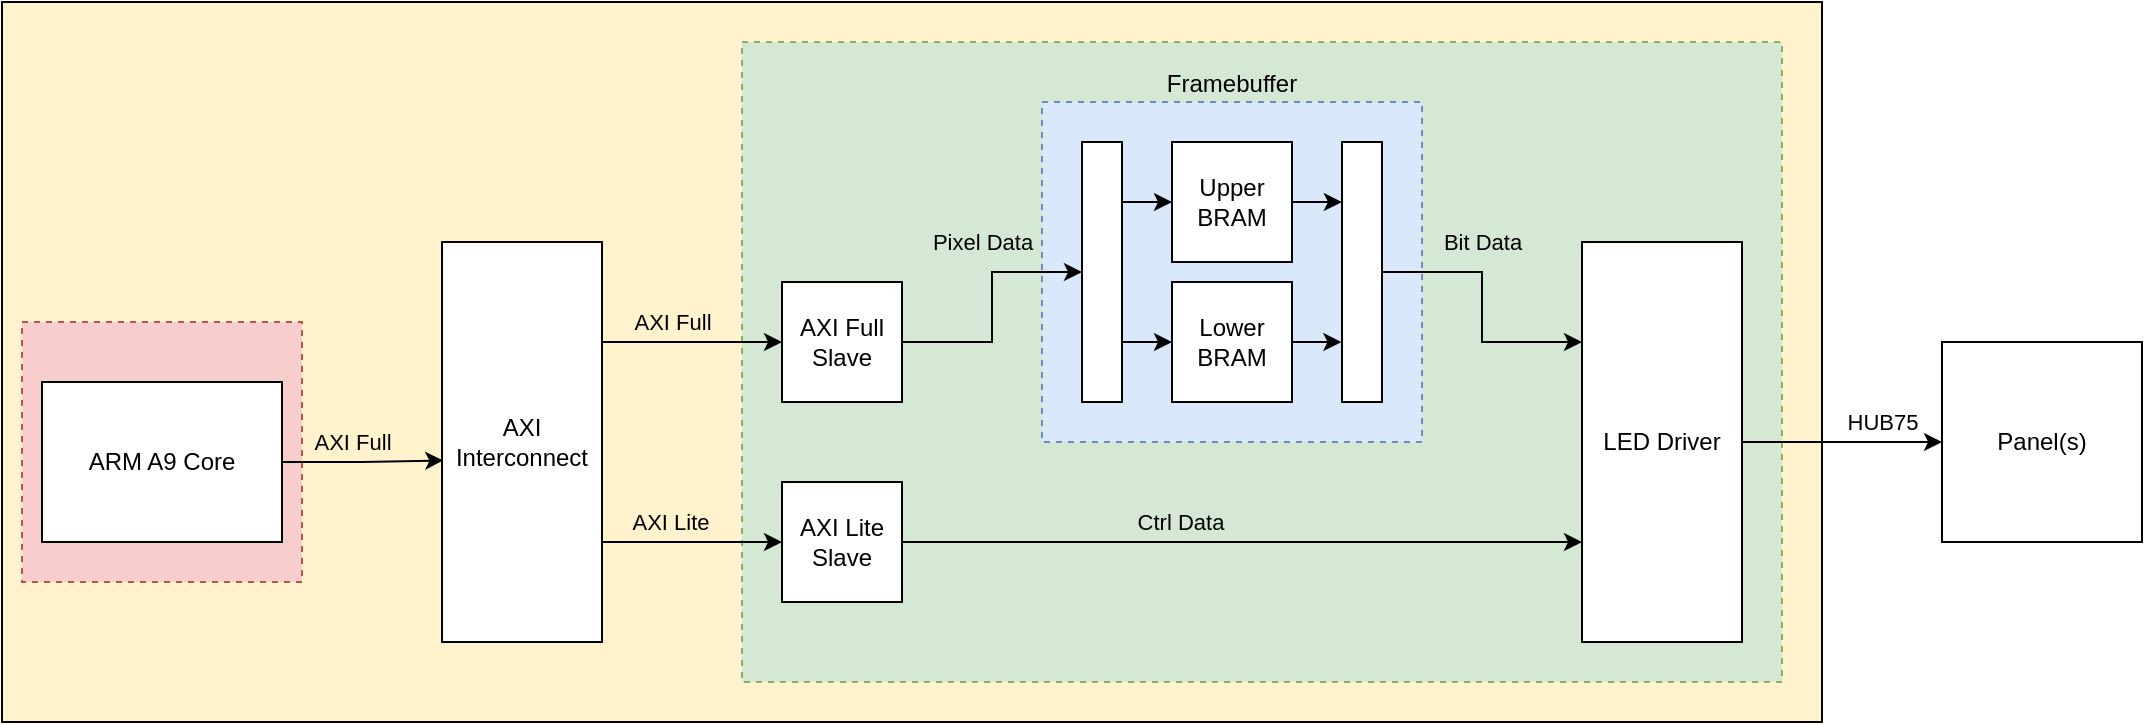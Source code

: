 <mxfile version="21.1.0" type="github">
  <diagram name="Page-1" id="79OGTAMX34e8AgFN8Rgf">
    <mxGraphModel dx="954" dy="1473" grid="1" gridSize="10" guides="1" tooltips="1" connect="1" arrows="1" fold="1" page="1" pageScale="1" pageWidth="1100" pageHeight="850" math="0" shadow="0">
      <root>
        <mxCell id="0" />
        <mxCell id="1" parent="0" />
        <mxCell id="zj_Jvt_yNoDV_7sDTst--29" value="" style="rounded=0;whiteSpace=wrap;html=1;fillColor=#fff2cc;strokeColor=#050000;" parent="1" vertex="1">
          <mxGeometry x="10" y="245" width="910" height="360" as="geometry" />
        </mxCell>
        <mxCell id="zj_Jvt_yNoDV_7sDTst--30" value="" style="rounded=0;whiteSpace=wrap;html=1;fillColor=#f8cecc;strokeColor=#b85450;dashed=1;" parent="1" vertex="1">
          <mxGeometry x="20" y="405" width="140" height="130" as="geometry" />
        </mxCell>
        <mxCell id="zj_Jvt_yNoDV_7sDTst--31" value="" style="rounded=0;whiteSpace=wrap;html=1;fillColor=#d5e8d4;strokeColor=#82b366;dashed=1;" parent="1" vertex="1">
          <mxGeometry x="380" y="265" width="520" height="320" as="geometry" />
        </mxCell>
        <mxCell id="zj_Jvt_yNoDV_7sDTst--32" style="edgeStyle=orthogonalEdgeStyle;rounded=0;orthogonalLoop=1;jettySize=auto;html=1;entryX=0.008;entryY=0.546;entryDx=0;entryDy=0;entryPerimeter=0;" parent="1" source="zj_Jvt_yNoDV_7sDTst--34" target="zj_Jvt_yNoDV_7sDTst--39" edge="1">
          <mxGeometry relative="1" as="geometry" />
        </mxCell>
        <mxCell id="zj_Jvt_yNoDV_7sDTst--33" value="AXI Full" style="edgeLabel;html=1;align=center;verticalAlign=middle;resizable=0;points=[];labelBackgroundColor=none;" parent="zj_Jvt_yNoDV_7sDTst--32" vertex="1" connectable="0">
          <mxGeometry x="-0.14" y="2" relative="1" as="geometry">
            <mxPoint y="-8" as="offset" />
          </mxGeometry>
        </mxCell>
        <mxCell id="zj_Jvt_yNoDV_7sDTst--34" value="ARM A9 Core" style="rounded=0;whiteSpace=wrap;html=1;" parent="1" vertex="1">
          <mxGeometry x="30" y="435" width="120" height="80" as="geometry" />
        </mxCell>
        <mxCell id="zj_Jvt_yNoDV_7sDTst--35" style="edgeStyle=orthogonalEdgeStyle;rounded=0;orthogonalLoop=1;jettySize=auto;html=1;exitX=1;exitY=0.25;exitDx=0;exitDy=0;entryX=0;entryY=0.5;entryDx=0;entryDy=0;" parent="1" source="zj_Jvt_yNoDV_7sDTst--39" target="zj_Jvt_yNoDV_7sDTst--45" edge="1">
          <mxGeometry relative="1" as="geometry" />
        </mxCell>
        <mxCell id="zj_Jvt_yNoDV_7sDTst--36" value="AXI Full" style="edgeLabel;html=1;align=center;verticalAlign=middle;resizable=0;points=[];labelBackgroundColor=none;" parent="zj_Jvt_yNoDV_7sDTst--35" vertex="1" connectable="0">
          <mxGeometry x="0.119" y="-1" relative="1" as="geometry">
            <mxPoint x="-16" y="-11" as="offset" />
          </mxGeometry>
        </mxCell>
        <mxCell id="zj_Jvt_yNoDV_7sDTst--37" style="edgeStyle=orthogonalEdgeStyle;rounded=0;orthogonalLoop=1;jettySize=auto;html=1;exitX=1;exitY=0.75;exitDx=0;exitDy=0;entryX=0;entryY=0.5;entryDx=0;entryDy=0;" parent="1" source="zj_Jvt_yNoDV_7sDTst--39" target="zj_Jvt_yNoDV_7sDTst--42" edge="1">
          <mxGeometry relative="1" as="geometry" />
        </mxCell>
        <mxCell id="zj_Jvt_yNoDV_7sDTst--38" value="AXI Lite" style="edgeLabel;html=1;align=center;verticalAlign=middle;resizable=0;points=[];labelBackgroundColor=none;" parent="zj_Jvt_yNoDV_7sDTst--37" vertex="1" connectable="0">
          <mxGeometry x="0.244" y="2" relative="1" as="geometry">
            <mxPoint x="-22" y="-8" as="offset" />
          </mxGeometry>
        </mxCell>
        <mxCell id="zj_Jvt_yNoDV_7sDTst--39" value="AXI Interconnect" style="rounded=0;whiteSpace=wrap;html=1;" parent="1" vertex="1">
          <mxGeometry x="230" y="365" width="80" height="200" as="geometry" />
        </mxCell>
        <mxCell id="zj_Jvt_yNoDV_7sDTst--40" style="edgeStyle=orthogonalEdgeStyle;rounded=0;orthogonalLoop=1;jettySize=auto;html=1;entryX=0;entryY=0.75;entryDx=0;entryDy=0;" parent="1" source="zj_Jvt_yNoDV_7sDTst--42" target="zj_Jvt_yNoDV_7sDTst--51" edge="1">
          <mxGeometry relative="1" as="geometry" />
        </mxCell>
        <mxCell id="zj_Jvt_yNoDV_7sDTst--41" value="Ctrl Data" style="edgeLabel;html=1;align=center;verticalAlign=middle;resizable=0;points=[];labelBackgroundColor=none;" parent="zj_Jvt_yNoDV_7sDTst--40" vertex="1" connectable="0">
          <mxGeometry x="-0.184" relative="1" as="geometry">
            <mxPoint y="-10" as="offset" />
          </mxGeometry>
        </mxCell>
        <mxCell id="zj_Jvt_yNoDV_7sDTst--42" value="AXI Lite Slave" style="rounded=0;whiteSpace=wrap;html=1;" parent="1" vertex="1">
          <mxGeometry x="400" y="485" width="60" height="60" as="geometry" />
        </mxCell>
        <mxCell id="zj_Jvt_yNoDV_7sDTst--45" value="AXI Full Slave" style="rounded=0;whiteSpace=wrap;html=1;" parent="1" vertex="1">
          <mxGeometry x="400" y="385" width="60" height="60" as="geometry" />
        </mxCell>
        <mxCell id="zj_Jvt_yNoDV_7sDTst--49" style="edgeStyle=orthogonalEdgeStyle;rounded=0;orthogonalLoop=1;jettySize=auto;html=1;entryX=0;entryY=0.5;entryDx=0;entryDy=0;" parent="1" source="zj_Jvt_yNoDV_7sDTst--51" target="zj_Jvt_yNoDV_7sDTst--52" edge="1">
          <mxGeometry relative="1" as="geometry" />
        </mxCell>
        <mxCell id="zj_Jvt_yNoDV_7sDTst--50" value="HUB75" style="edgeLabel;html=1;align=center;verticalAlign=middle;resizable=0;points=[];labelBackgroundColor=none;" parent="zj_Jvt_yNoDV_7sDTst--49" vertex="1" connectable="0">
          <mxGeometry x="0.172" y="3" relative="1" as="geometry">
            <mxPoint x="11" y="-7" as="offset" />
          </mxGeometry>
        </mxCell>
        <mxCell id="zj_Jvt_yNoDV_7sDTst--51" value="LED Driver" style="rounded=0;whiteSpace=wrap;html=1;" parent="1" vertex="1">
          <mxGeometry x="800" y="365" width="80" height="200" as="geometry" />
        </mxCell>
        <mxCell id="zj_Jvt_yNoDV_7sDTst--52" value="Panel(s)" style="rounded=0;whiteSpace=wrap;html=1;" parent="1" vertex="1">
          <mxGeometry x="980" y="415" width="100" height="100" as="geometry" />
        </mxCell>
        <mxCell id="zj_Jvt_yNoDV_7sDTst--67" value="" style="group" parent="1" vertex="1" connectable="0">
          <mxGeometry x="530" y="295" width="190" height="170" as="geometry" />
        </mxCell>
        <mxCell id="zj_Jvt_yNoDV_7sDTst--48" value="Framebuffer" style="rounded=0;whiteSpace=wrap;html=1;fillColor=#dae8fc;strokeColor=#6c8ebf;dashed=1;spacingTop=0;labelPosition=center;verticalLabelPosition=top;align=center;verticalAlign=bottom;" parent="zj_Jvt_yNoDV_7sDTst--67" vertex="1">
          <mxGeometry width="190" height="170" as="geometry" />
        </mxCell>
        <mxCell id="zj_Jvt_yNoDV_7sDTst--68" style="edgeStyle=orthogonalEdgeStyle;rounded=0;orthogonalLoop=1;jettySize=auto;html=1;exitX=1;exitY=0.5;exitDx=0;exitDy=0;entryX=-0.003;entryY=0.231;entryDx=0;entryDy=0;entryPerimeter=0;" parent="zj_Jvt_yNoDV_7sDTst--67" source="zj_Jvt_yNoDV_7sDTst--53" target="zj_Jvt_yNoDV_7sDTst--60" edge="1">
          <mxGeometry relative="1" as="geometry">
            <Array as="points" />
          </mxGeometry>
        </mxCell>
        <mxCell id="zj_Jvt_yNoDV_7sDTst--53" value="Upper BRAM" style="rounded=0;whiteSpace=wrap;html=1;" parent="zj_Jvt_yNoDV_7sDTst--67" vertex="1">
          <mxGeometry x="65" y="20" width="60" height="60" as="geometry" />
        </mxCell>
        <mxCell id="zj_Jvt_yNoDV_7sDTst--69" style="edgeStyle=orthogonalEdgeStyle;rounded=0;orthogonalLoop=1;jettySize=auto;html=1;exitX=1;exitY=0.5;exitDx=0;exitDy=0;entryX=-0.014;entryY=0.772;entryDx=0;entryDy=0;entryPerimeter=0;" parent="zj_Jvt_yNoDV_7sDTst--67" source="zj_Jvt_yNoDV_7sDTst--54" target="zj_Jvt_yNoDV_7sDTst--60" edge="1">
          <mxGeometry relative="1" as="geometry" />
        </mxCell>
        <mxCell id="zj_Jvt_yNoDV_7sDTst--54" value="Lower BRAM" style="rounded=0;whiteSpace=wrap;html=1;" parent="zj_Jvt_yNoDV_7sDTst--67" vertex="1">
          <mxGeometry x="65" y="90" width="60" height="60" as="geometry" />
        </mxCell>
        <mxCell id="zj_Jvt_yNoDV_7sDTst--57" style="edgeStyle=orthogonalEdgeStyle;rounded=0;orthogonalLoop=1;jettySize=auto;html=1;exitX=1;exitY=0.25;exitDx=0;exitDy=0;" parent="zj_Jvt_yNoDV_7sDTst--67" source="zj_Jvt_yNoDV_7sDTst--55" target="zj_Jvt_yNoDV_7sDTst--53" edge="1">
          <mxGeometry relative="1" as="geometry">
            <Array as="points">
              <mxPoint x="40" y="50" />
            </Array>
          </mxGeometry>
        </mxCell>
        <mxCell id="zj_Jvt_yNoDV_7sDTst--59" style="edgeStyle=orthogonalEdgeStyle;rounded=0;orthogonalLoop=1;jettySize=auto;html=1;exitX=1;exitY=0.75;exitDx=0;exitDy=0;entryX=0;entryY=0.5;entryDx=0;entryDy=0;" parent="zj_Jvt_yNoDV_7sDTst--67" source="zj_Jvt_yNoDV_7sDTst--55" target="zj_Jvt_yNoDV_7sDTst--54" edge="1">
          <mxGeometry relative="1" as="geometry">
            <Array as="points">
              <mxPoint x="40" y="120" />
            </Array>
          </mxGeometry>
        </mxCell>
        <mxCell id="zj_Jvt_yNoDV_7sDTst--55" value="" style="rounded=0;whiteSpace=wrap;html=1;" parent="zj_Jvt_yNoDV_7sDTst--67" vertex="1">
          <mxGeometry x="20" y="20" width="20" height="130" as="geometry" />
        </mxCell>
        <mxCell id="zj_Jvt_yNoDV_7sDTst--60" value="" style="rounded=0;whiteSpace=wrap;html=1;" parent="zj_Jvt_yNoDV_7sDTst--67" vertex="1">
          <mxGeometry x="150" y="20" width="20" height="130" as="geometry" />
        </mxCell>
        <mxCell id="zj_Jvt_yNoDV_7sDTst--46" style="edgeStyle=orthogonalEdgeStyle;rounded=0;orthogonalLoop=1;jettySize=auto;html=1;entryX=0;entryY=0.25;entryDx=0;entryDy=0;exitX=1;exitY=0.5;exitDx=0;exitDy=0;" parent="1" source="zj_Jvt_yNoDV_7sDTst--60" target="zj_Jvt_yNoDV_7sDTst--51" edge="1">
          <mxGeometry relative="1" as="geometry" />
        </mxCell>
        <mxCell id="zj_Jvt_yNoDV_7sDTst--47" value="Bit Data" style="edgeLabel;html=1;align=center;verticalAlign=middle;resizable=0;points=[];fontColor=default;labelBackgroundColor=none;" parent="zj_Jvt_yNoDV_7sDTst--46" vertex="1" connectable="0">
          <mxGeometry x="-0.213" y="-1" relative="1" as="geometry">
            <mxPoint x="1" y="-18" as="offset" />
          </mxGeometry>
        </mxCell>
        <mxCell id="zj_Jvt_yNoDV_7sDTst--64" style="edgeStyle=orthogonalEdgeStyle;rounded=0;orthogonalLoop=1;jettySize=auto;html=1;exitX=1;exitY=0.5;exitDx=0;exitDy=0;entryX=0;entryY=0.5;entryDx=0;entryDy=0;" parent="1" source="zj_Jvt_yNoDV_7sDTst--45" target="zj_Jvt_yNoDV_7sDTst--55" edge="1">
          <mxGeometry relative="1" as="geometry" />
        </mxCell>
        <mxCell id="zj_Jvt_yNoDV_7sDTst--65" value="Pixel Data" style="edgeLabel;html=1;align=center;verticalAlign=middle;resizable=0;points=[];labelBackgroundColor=none;" parent="zj_Jvt_yNoDV_7sDTst--64" vertex="1" connectable="0">
          <mxGeometry x="-0.101" y="-1" relative="1" as="geometry">
            <mxPoint x="-6" y="-39" as="offset" />
          </mxGeometry>
        </mxCell>
      </root>
    </mxGraphModel>
  </diagram>
</mxfile>
